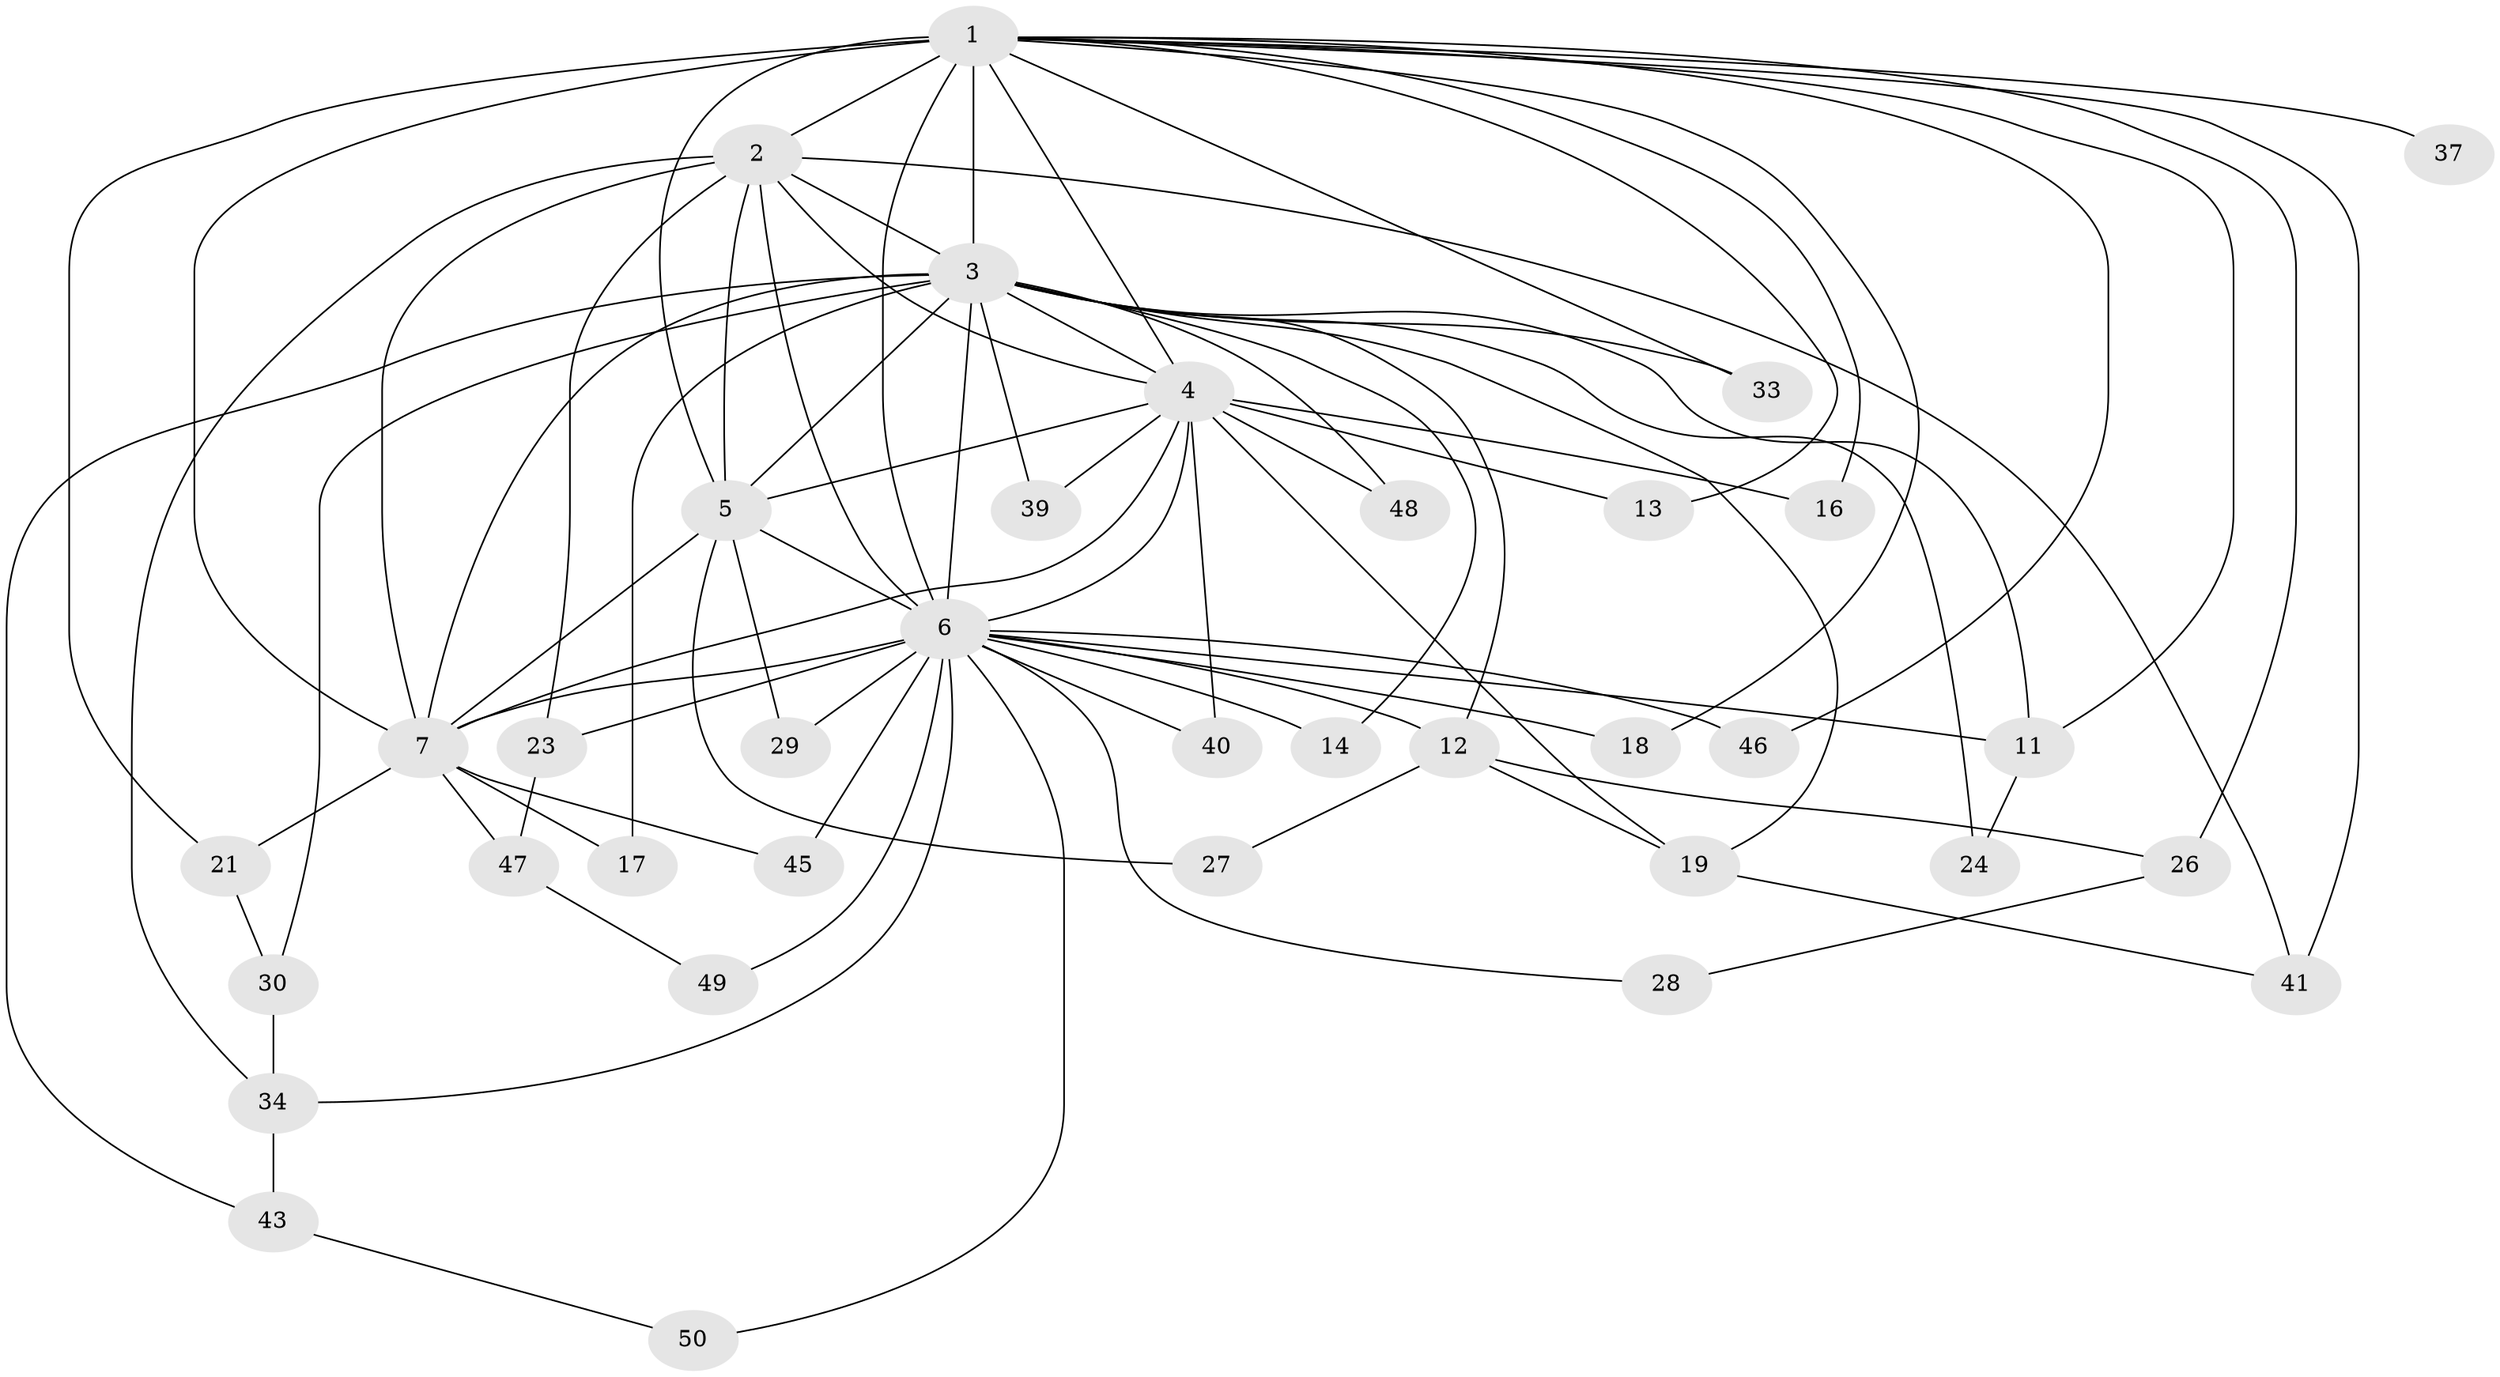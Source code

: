 // Generated by graph-tools (version 1.1) at 2025/23/03/03/25 07:23:40]
// undirected, 36 vertices, 82 edges
graph export_dot {
graph [start="1"]
  node [color=gray90,style=filled];
  1 [super="+10"];
  2 [super="+20"];
  3 [super="+9"];
  4 [super="+35"];
  5;
  6 [super="+8"];
  7 [super="+22"];
  11 [super="+36"];
  12 [super="+15"];
  13;
  14;
  16;
  17;
  18;
  19 [super="+32"];
  21 [super="+25"];
  23;
  24;
  26 [super="+31"];
  27 [super="+44"];
  28;
  29;
  30;
  33;
  34 [super="+38"];
  37;
  39;
  40;
  41 [super="+42"];
  43;
  45;
  46;
  47;
  48;
  49;
  50;
  1 -- 2 [weight=2];
  1 -- 3 [weight=4];
  1 -- 4 [weight=2];
  1 -- 5 [weight=2];
  1 -- 6 [weight=4];
  1 -- 7 [weight=2];
  1 -- 11;
  1 -- 13;
  1 -- 16;
  1 -- 18;
  1 -- 21 [weight=2];
  1 -- 26 [weight=2];
  1 -- 33;
  1 -- 37 [weight=2];
  1 -- 46;
  1 -- 41;
  2 -- 3 [weight=2];
  2 -- 4;
  2 -- 5;
  2 -- 6 [weight=2];
  2 -- 7 [weight=2];
  2 -- 23;
  2 -- 34;
  2 -- 41;
  3 -- 4 [weight=2];
  3 -- 5 [weight=2];
  3 -- 6 [weight=4];
  3 -- 7 [weight=2];
  3 -- 30;
  3 -- 33;
  3 -- 43;
  3 -- 48;
  3 -- 39;
  3 -- 12;
  3 -- 14;
  3 -- 17;
  3 -- 24;
  3 -- 19;
  3 -- 11;
  4 -- 5;
  4 -- 6 [weight=2];
  4 -- 7;
  4 -- 13;
  4 -- 16;
  4 -- 19;
  4 -- 39;
  4 -- 40;
  4 -- 48;
  5 -- 6 [weight=2];
  5 -- 7;
  5 -- 27 [weight=2];
  5 -- 29;
  6 -- 7 [weight=2];
  6 -- 12 [weight=2];
  6 -- 23;
  6 -- 28;
  6 -- 40;
  6 -- 45;
  6 -- 46;
  6 -- 49;
  6 -- 11;
  6 -- 14;
  6 -- 18;
  6 -- 50;
  6 -- 29;
  6 -- 34;
  7 -- 17;
  7 -- 21;
  7 -- 47;
  7 -- 45;
  11 -- 24;
  12 -- 19;
  12 -- 27;
  12 -- 26;
  19 -- 41;
  21 -- 30;
  23 -- 47;
  26 -- 28;
  30 -- 34;
  34 -- 43;
  43 -- 50;
  47 -- 49;
}

